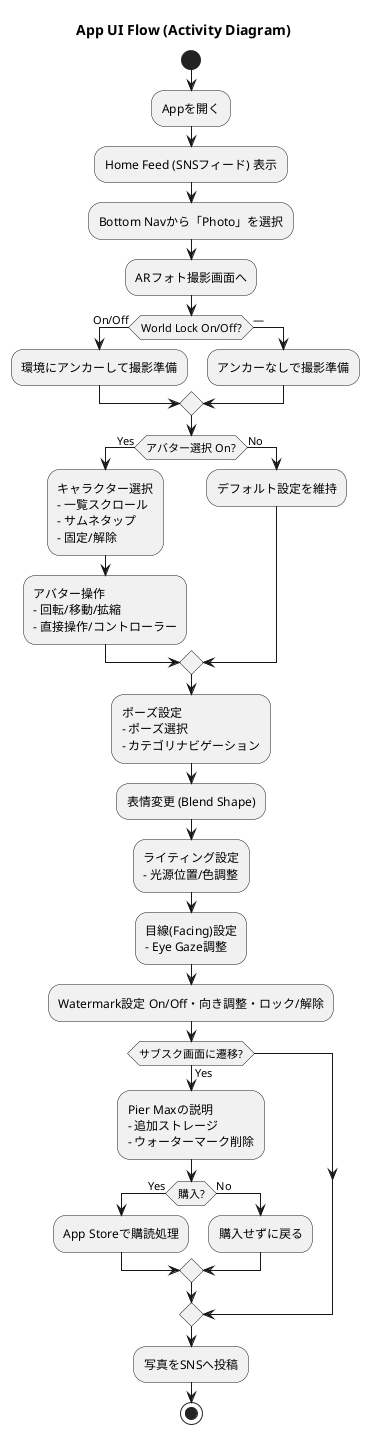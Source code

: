 
@startuml App_UI_Flow_Activity
title App UI Flow (Activity Diagram)

start
:Appを開く;
:Home Feed (SNSフィード) 表示;
:Bottom Navから「Photo」を選択;

:ARフォト撮影画面へ;

if (World Lock On/Off?) then (On/Off)
  :環境にアンカーして撮影準備;
else (—)
  :アンカーなしで撮影準備;
endif

if (アバター選択 On?) then (Yes)
  :キャラクター選択\n- 一覧スクロール\n- サムネタップ\n- 固定/解除;
  :アバター操作\n- 回転/移動/拡縮\n- 直接操作/コントローラー;
else (No)
  :デフォルト設定を維持;
endif

:ポーズ設定\n- ポーズ選択\n- カテゴリナビゲーション;
:表情変更 (Blend Shape);
:ライティング設定\n- 光源位置/色調整;
:目線(Facing)設定\n- Eye Gaze調整;
:Watermark設定 On/Off・向き調整・ロック/解除;

if (サブスク画面に遷移?) then (Yes)
  :Pier Maxの説明\n- 追加ストレージ\n- ウォーターマーク削除;
  if (購入?) then (Yes)
    :App Storeで購読処理;
  else (No)
    :購入せずに戻る;
  endif
endif

:写真をSNSへ投稿;
stop
@enduml
